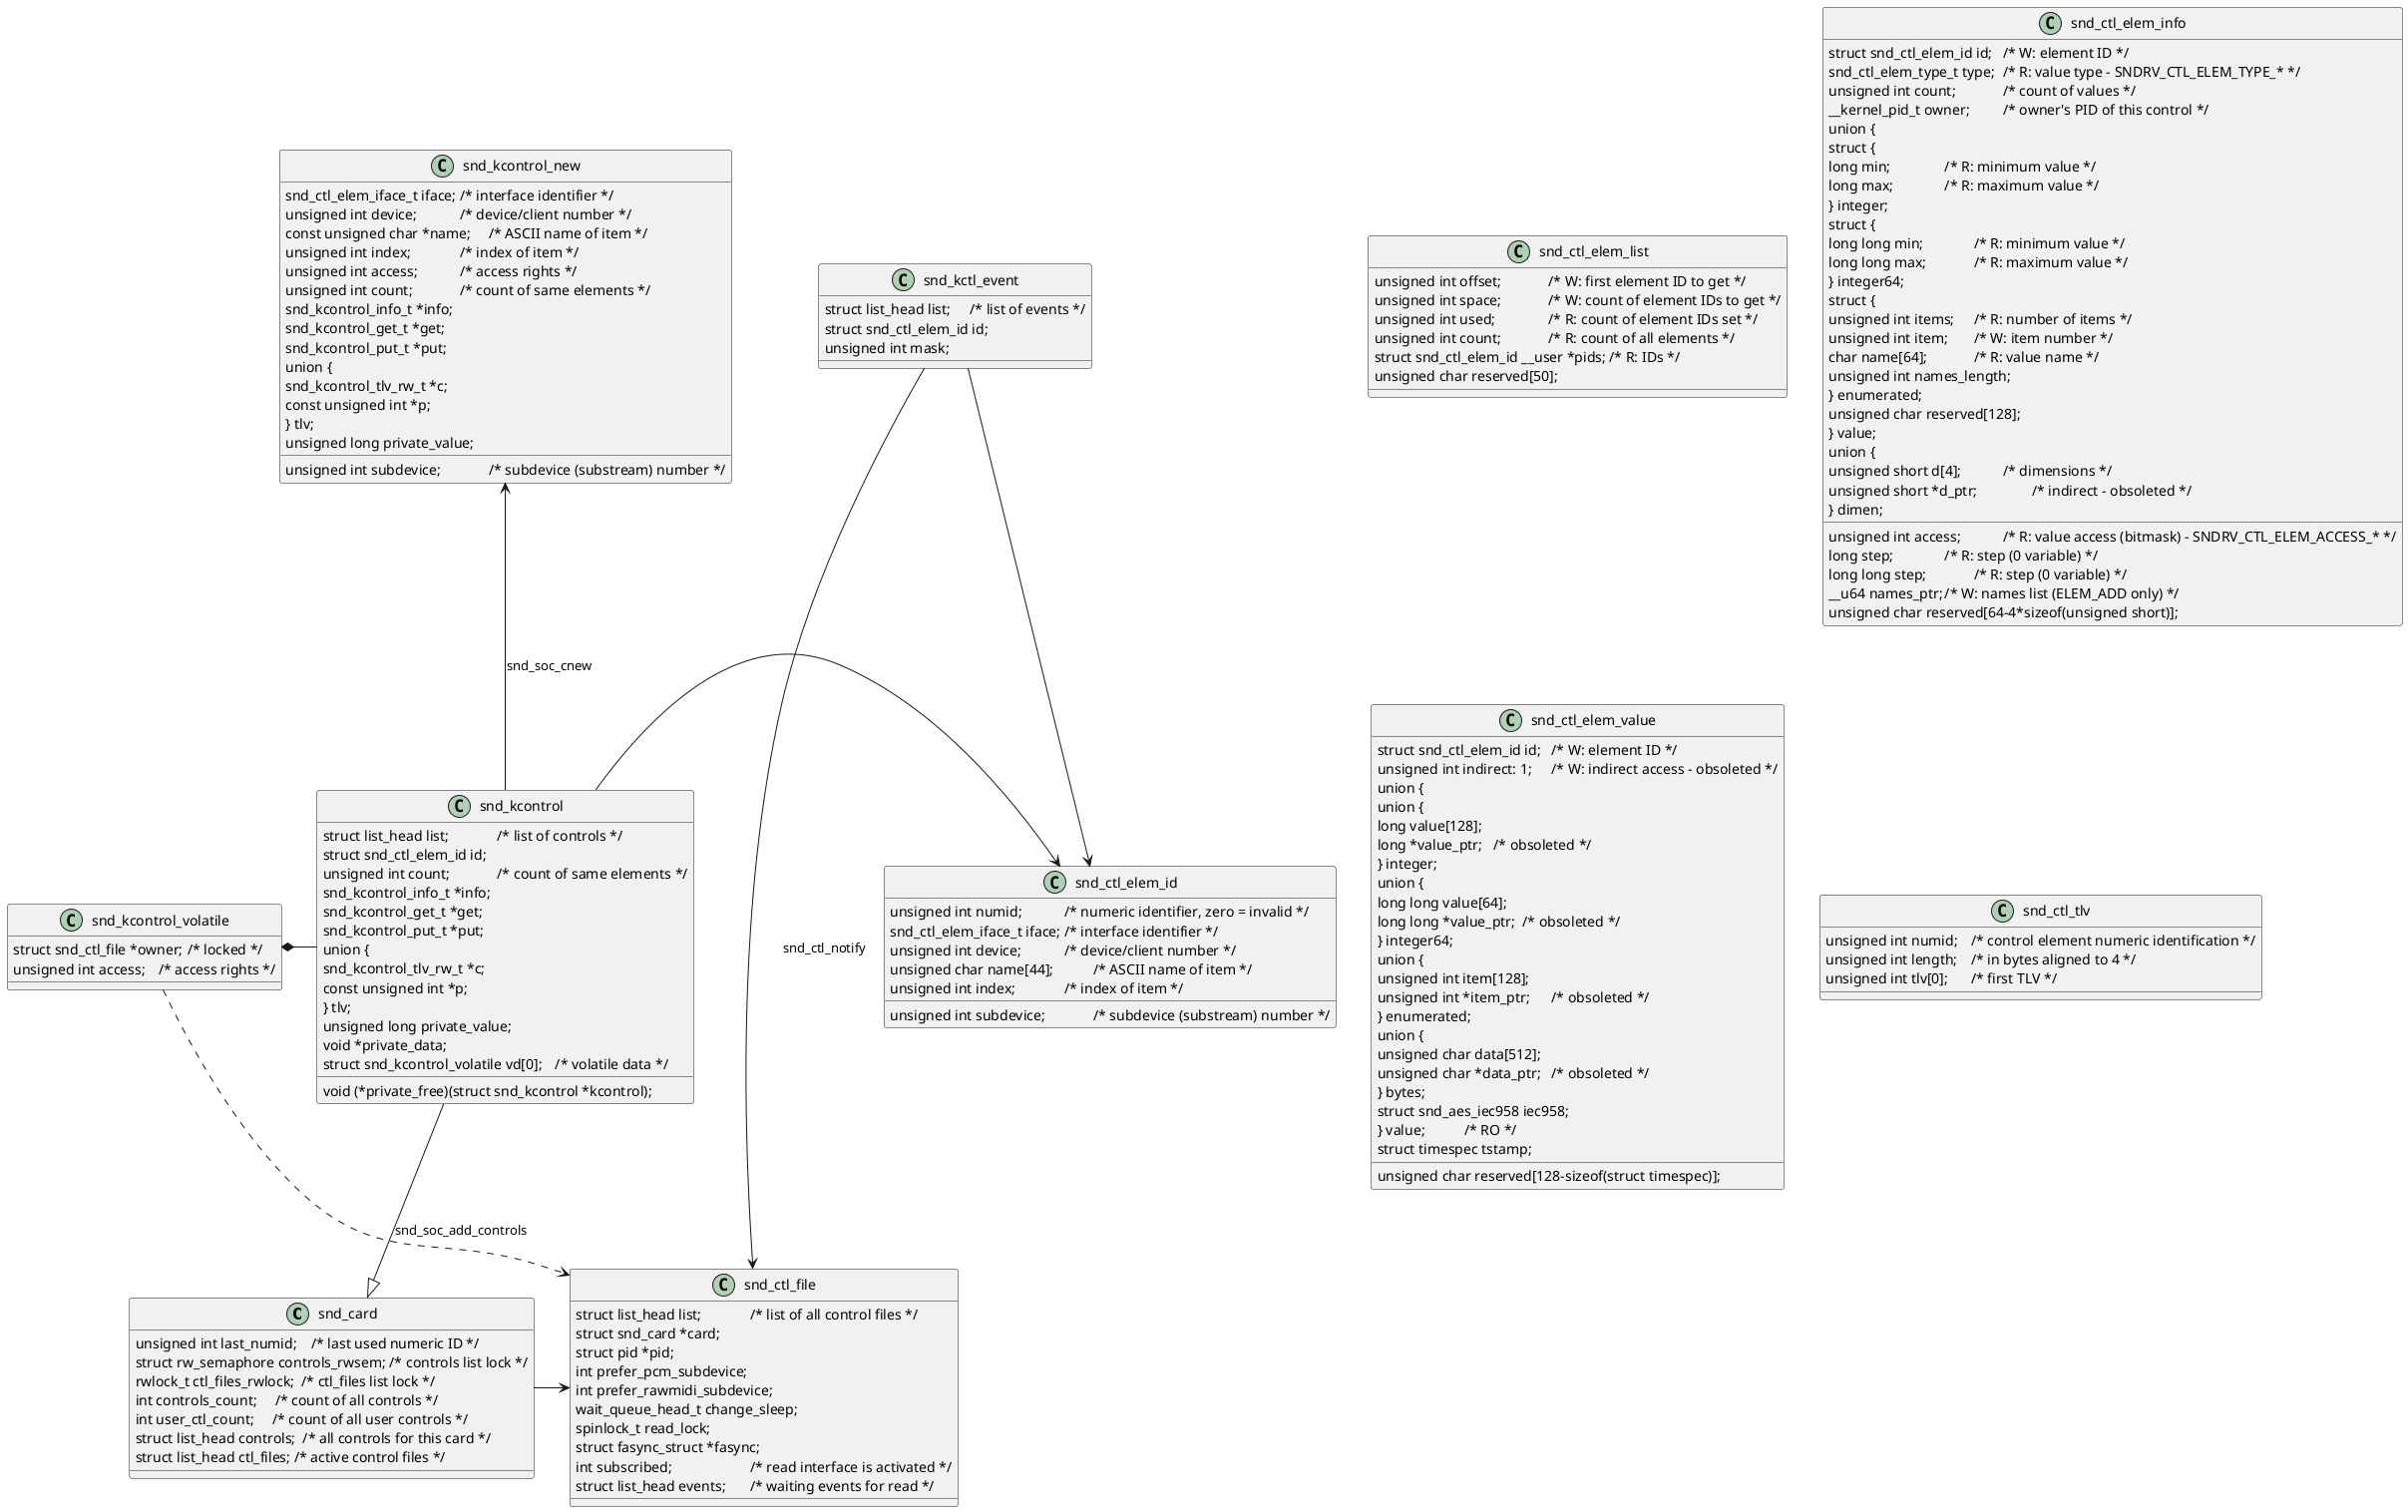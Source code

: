 @startuml  aaa.png


class snd_card {
	unsigned int last_numid;    /* last used numeric ID */                         
	struct rw_semaphore controls_rwsem; /* controls list lock */                   
	rwlock_t ctl_files_rwlock;  /* ctl_files list lock */                          
	int controls_count;     /* count of all controls */                            
	int user_ctl_count;     /* count of all user controls */                       
	struct list_head controls;  /* all controls for this card */                   
	struct list_head ctl_files; /* active control files */                         

}

class snd_kcontrol_new {
	snd_ctl_elem_iface_t iface;	/* interface identifier */
	unsigned int device;		/* device/client number */
	unsigned int subdevice;		/* subdevice (substream) number */
	const unsigned char *name;	/* ASCII name of item */
	unsigned int index;		/* index of item */
	unsigned int access;		/* access rights */
	unsigned int count;		/* count of same elements */
	snd_kcontrol_info_t *info;
	snd_kcontrol_get_t *get;
	snd_kcontrol_put_t *put;
	union {
		snd_kcontrol_tlv_rw_t *c;
		const unsigned int *p;
	} tlv;
	unsigned long private_value;
}

class snd_kcontrol_volatile {
	struct snd_ctl_file *owner;	/* locked */
	unsigned int access;	/* access rights */
}

snd_kcontrol_new  <-down- snd_kcontrol : snd_soc_cnew 

class snd_kcontrol {
	struct list_head list;		/* list of controls */
	struct snd_ctl_elem_id id;
	unsigned int count;		/* count of same elements */
	snd_kcontrol_info_t *info;
	snd_kcontrol_get_t *get;
	snd_kcontrol_put_t *put;
	union {
		snd_kcontrol_tlv_rw_t *c;
		const unsigned int *p;
	} tlv;
	unsigned long private_value;
	void *private_data;
	void (*private_free)(struct snd_kcontrol *kcontrol);
	struct snd_kcontrol_volatile vd[0];	/* volatile data */
}

snd_kcontrol -down-|> snd_card : snd_soc_add_controls 
snd_kcontrol -right-> snd_ctl_elem_id
snd_kcontrol -left-* snd_kcontrol_volatile
snd_kcontrol_volatile ..> snd_ctl_file

class snd_kctl_event {
	struct list_head list;	/* list of events */
	struct snd_ctl_elem_id id;
	unsigned int mask;
}

class snd_ctl_file {
	struct list_head list;		/* list of all control files */
	struct snd_card *card;
	struct pid *pid;
	int prefer_pcm_subdevice;
	int prefer_rawmidi_subdevice;
	wait_queue_head_t change_sleep;
	spinlock_t read_lock;
	struct fasync_struct *fasync;
	int subscribed;			/* read interface is activated */
	struct list_head events;	/* waiting events for read */
}

snd_ctl_file <-up- snd_kctl_event : snd_ctl_notify 
snd_card -right-> snd_ctl_file
snd_kctl_event --> snd_ctl_elem_id

class snd_ctl_elem_id {
	unsigned int numid;		/* numeric identifier, zero = invalid */
	snd_ctl_elem_iface_t iface;	/* interface identifier */
	unsigned int device;		/* device/client number */
	unsigned int subdevice;		/* subdevice (substream) number */
	unsigned char name[44];		/* ASCII name of item */
	unsigned int index;		/* index of item */
}

class snd_ctl_elem_list {
	unsigned int offset;		/* W: first element ID to get */
	unsigned int space;		/* W: count of element IDs to get */
	unsigned int used;		/* R: count of element IDs set */
	unsigned int count;		/* R: count of all elements */
	struct snd_ctl_elem_id __user *pids; /* R: IDs */
	unsigned char reserved[50];
}

class snd_ctl_elem_info {
	struct snd_ctl_elem_id id;	/* W: element ID */
	snd_ctl_elem_type_t type;	/* R: value type - SNDRV_CTL_ELEM_TYPE_* */
	unsigned int access;		/* R: value access (bitmask) - SNDRV_CTL_ELEM_ACCESS_* */
	unsigned int count;		/* count of values */
	__kernel_pid_t owner;		/* owner's PID of this control */
	union {
		struct {
			long min;		/* R: minimum value */
			long max;		/* R: maximum value */
			long step;		/* R: step (0 variable) */
		} integer;
		struct {
			long long min;		/* R: minimum value */
			long long max;		/* R: maximum value */
			long long step;		/* R: step (0 variable) */
		} integer64;
		struct {
			unsigned int items;	/* R: number of items */
			unsigned int item;	/* W: item number */
			char name[64];		/* R: value name */
			__u64 names_ptr;	/* W: names list (ELEM_ADD only) */
			unsigned int names_length;
		} enumerated;
		unsigned char reserved[128];
	} value;
	union {
		unsigned short d[4];		/* dimensions */
		unsigned short *d_ptr;		/* indirect - obsoleted */
	} dimen;
	unsigned char reserved[64-4*sizeof(unsigned short)];
}

class snd_ctl_elem_value {
	struct snd_ctl_elem_id id;	/* W: element ID */
	unsigned int indirect: 1;	/* W: indirect access - obsoleted */
	union {
		union {
			long value[128];
			long *value_ptr;	/* obsoleted */
		} integer;
		union {
			long long value[64];
			long long *value_ptr;	/* obsoleted */
		} integer64;
		union {
			unsigned int item[128];
			unsigned int *item_ptr;	/* obsoleted */
		} enumerated;
		union {
			unsigned char data[512];
			unsigned char *data_ptr;	/* obsoleted */
		} bytes;
		struct snd_aes_iec958 iec958;
	} value;		/* RO */
	struct timespec tstamp;
	unsigned char reserved[128-sizeof(struct timespec)];
}

class snd_ctl_tlv {
	unsigned int numid;	/* control element numeric identification */
	unsigned int length;	/* in bytes aligned to 4 */
	unsigned int tlv[0];	/* first TLV */
}



@enduml
